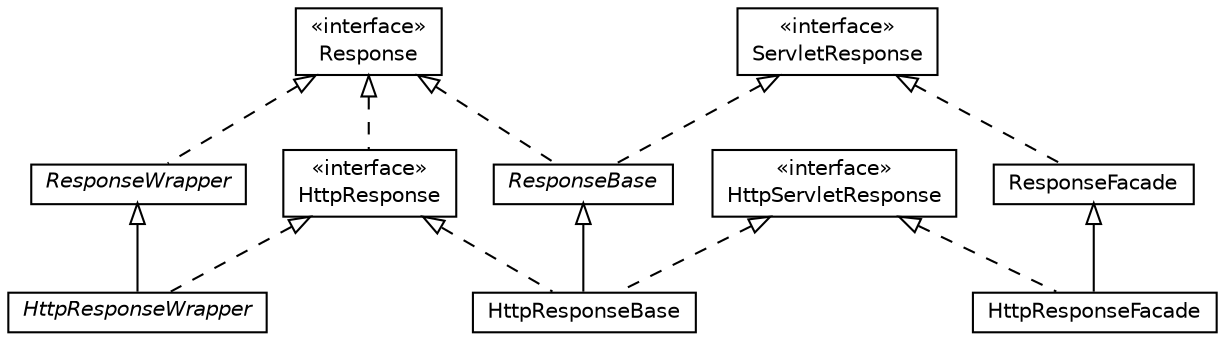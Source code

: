 #!/usr/local/bin/dot
#
# Class diagram 
# Generated by UMLGraph version R5_6-9-g37cd34 (http://www.umlgraph.org/)
#

digraph G {
graph [fontnames="svg"]
edge [fontname="Helvetica",fontsize=10,labelfontname="Helvetica",labelfontsize=10,color="black"];
node [fontname="Helvetica",fontcolor="black",fontsize=10,shape=plaintext,margin=0,width=0,height=0];
nodesep=0.25;
ranksep=0.5;
// HttpResponseBase
c19 [label=<<table title="HttpResponseBase" border="0" cellborder="1" cellspacing="0" cellpadding="2"><tr><td><table border="0" cellspacing="0" cellpadding="1"><tr><td align="center" balign="center"> HttpResponseBase </td></tr></table></td></tr></table>>];
// HttpResponseWrapper
c20 [label=<<table title="HttpResponseWrapper" border="0" cellborder="1" cellspacing="0" cellpadding="2"><tr><td><table border="0" cellspacing="0" cellpadding="1"><tr><td align="center" balign="center"><i> HttpResponseWrapper </i></td></tr></table></td></tr></table>>];
// HttpResponseFacade
c21 [label=<<table title="HttpResponseFacade" border="0" cellborder="1" cellspacing="0" cellpadding="2"><tr><td><table border="0" cellspacing="0" cellpadding="1"><tr><td align="center" balign="center"> HttpResponseFacade </td></tr></table></td></tr></table>>];
// ResponseWrapper
c22 [label=<<table title="ResponseWrapper" border="0" cellborder="1" cellspacing="0" cellpadding="2"><tr><td><table border="0" cellspacing="0" cellpadding="1"><tr><td align="center" balign="center"><i> ResponseWrapper </i></td></tr></table></td></tr></table>>];
// HttpResponse
c23 [label=<<table title="HttpResponse" border="0" cellborder="1" cellspacing="0" cellpadding="2"><tr><td><table border="0" cellspacing="0" cellpadding="1"><tr><td align="center" balign="center"> &#171;interface&#187; </td></tr><tr><td align="center" balign="center"> HttpResponse </td></tr></table></td></tr></table>>];
// ResponseBase
c24 [label=<<table title="ResponseBase" border="0" cellborder="1" cellspacing="0" cellpadding="2"><tr><td><table border="0" cellspacing="0" cellpadding="1"><tr><td align="center" balign="center"><i> ResponseBase </i></td></tr></table></td></tr></table>>];
// HttpServletResponse
c25 [label=<<table title="HttpServletResponse" border="0" cellborder="1" cellspacing="0" cellpadding="2"><tr><td><table border="0" cellspacing="0" cellpadding="1"><tr><td align="center" balign="center"> &#171;interface&#187; </td></tr><tr><td align="center" balign="center"> HttpServletResponse </td></tr></table></td></tr></table>>];
// ResponseFacade
c26 [label=<<table title="ResponseFacade" border="0" cellborder="1" cellspacing="0" cellpadding="2"><tr><td><table border="0" cellspacing="0" cellpadding="1"><tr><td align="center" balign="center"> ResponseFacade </td></tr></table></td></tr></table>>];
// ServletResponse
c27 [label=<<table title="ServletResponse" border="0" cellborder="1" cellspacing="0" cellpadding="2"><tr><td><table border="0" cellspacing="0" cellpadding="1"><tr><td align="center" balign="center"> &#171;interface&#187; </td></tr><tr><td align="center" balign="center"> ServletResponse </td></tr></table></td></tr></table>>];
// Response
c28 [label=<<table title="Response" border="0" cellborder="1" cellspacing="0" cellpadding="2"><tr><td><table border="0" cellspacing="0" cellpadding="1"><tr><td align="center" balign="center"> &#171;interface&#187; </td></tr><tr><td align="center" balign="center"> Response </td></tr></table></td></tr></table>>];
// HttpResponseBase extends ResponseBase
c24 -> c19 [arrowtail=empty,dir=back,weight=10];
// HttpResponseBase implements HttpResponse
c23 -> c19 [arrowtail=empty,style=dashed,dir=back,weight=9];
// HttpResponseBase implements HttpServletResponse
c25 -> c19 [arrowtail=empty,style=dashed,dir=back,weight=9];
// HttpResponseWrapper extends ResponseWrapper
c22 -> c20 [arrowtail=empty,dir=back,weight=10];
// HttpResponseWrapper implements HttpResponse
c23 -> c20 [arrowtail=empty,style=dashed,dir=back,weight=9];
// HttpResponseFacade extends ResponseFacade
c26 -> c21 [arrowtail=empty,dir=back,weight=10];
// HttpResponseFacade implements HttpServletResponse
c25 -> c21 [arrowtail=empty,style=dashed,dir=back,weight=9];
// ResponseWrapper implements Response
c28 -> c22 [arrowtail=empty,style=dashed,dir=back,weight=9];
// HttpResponse implements Response
c28 -> c23 [arrowtail=empty,style=dashed,dir=back,weight=9];
// ResponseBase implements Response
c28 -> c24 [arrowtail=empty,style=dashed,dir=back,weight=9];
// ResponseBase implements ServletResponse
c27 -> c24 [arrowtail=empty,style=dashed,dir=back,weight=9];
// ResponseFacade implements ServletResponse
c27 -> c26 [arrowtail=empty,style=dashed,dir=back,weight=9];
}

